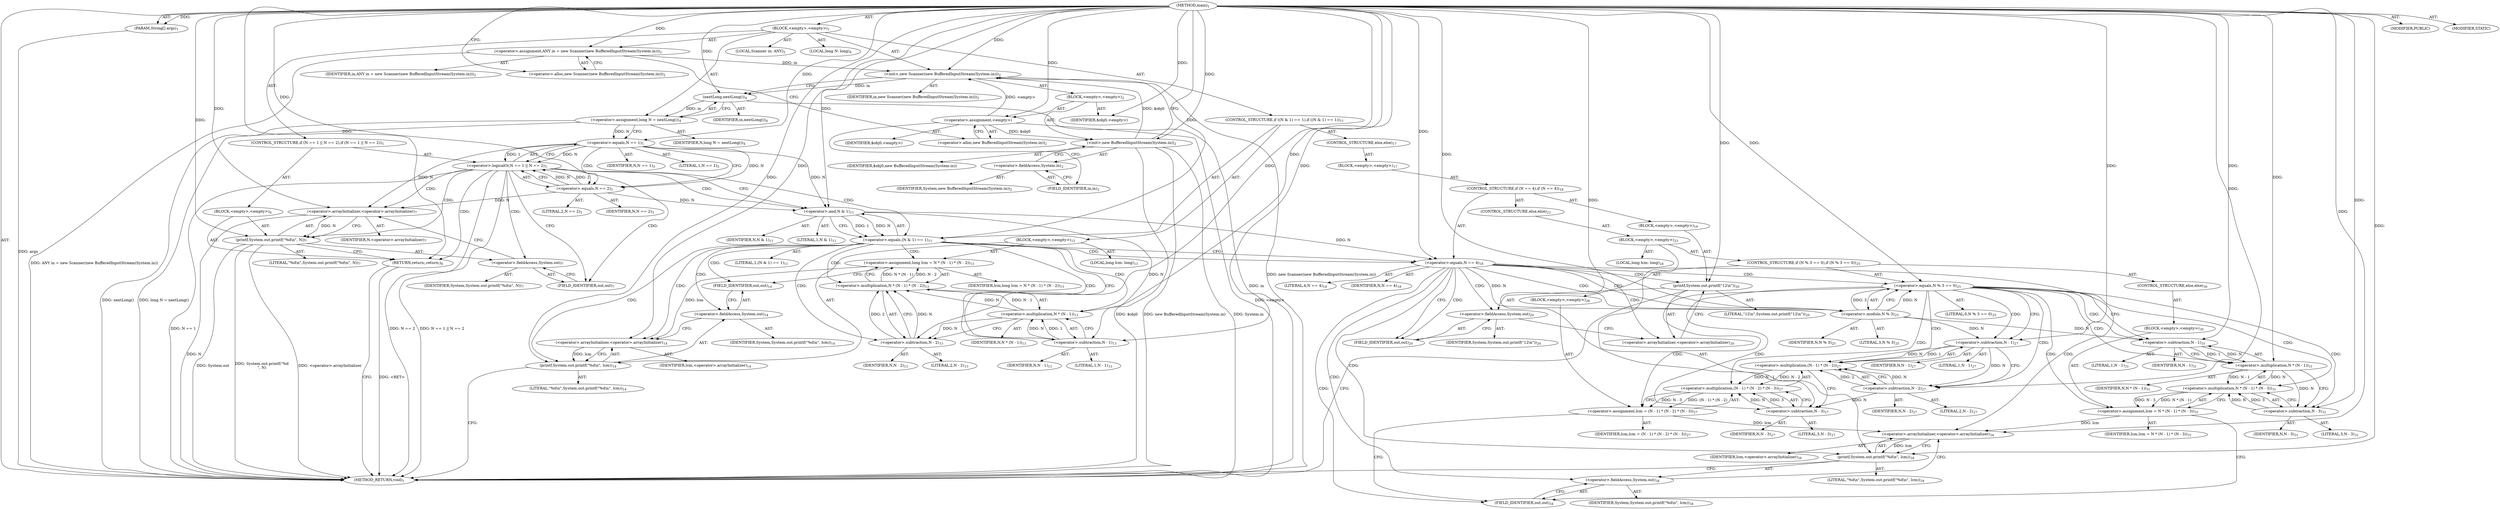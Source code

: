 digraph "main" {  
"19" [label = <(METHOD,main)<SUB>1</SUB>> ]
"20" [label = <(PARAM,String[] args)<SUB>1</SUB>> ]
"21" [label = <(BLOCK,&lt;empty&gt;,&lt;empty&gt;)<SUB>1</SUB>> ]
"4" [label = <(LOCAL,Scanner in: ANY)<SUB>2</SUB>> ]
"22" [label = <(&lt;operator&gt;.assignment,ANY in = new Scanner(new BufferedInputStream(System.in)))<SUB>2</SUB>> ]
"23" [label = <(IDENTIFIER,in,ANY in = new Scanner(new BufferedInputStream(System.in)))<SUB>2</SUB>> ]
"24" [label = <(&lt;operator&gt;.alloc,new Scanner(new BufferedInputStream(System.in)))<SUB>2</SUB>> ]
"25" [label = <(&lt;init&gt;,new Scanner(new BufferedInputStream(System.in)))<SUB>2</SUB>> ]
"3" [label = <(IDENTIFIER,in,new Scanner(new BufferedInputStream(System.in)))<SUB>2</SUB>> ]
"26" [label = <(BLOCK,&lt;empty&gt;,&lt;empty&gt;)<SUB>2</SUB>> ]
"27" [label = <(&lt;operator&gt;.assignment,&lt;empty&gt;)> ]
"28" [label = <(IDENTIFIER,$obj0,&lt;empty&gt;)> ]
"29" [label = <(&lt;operator&gt;.alloc,new BufferedInputStream(System.in))<SUB>2</SUB>> ]
"30" [label = <(&lt;init&gt;,new BufferedInputStream(System.in))<SUB>2</SUB>> ]
"31" [label = <(IDENTIFIER,$obj0,new BufferedInputStream(System.in))> ]
"32" [label = <(&lt;operator&gt;.fieldAccess,System.in)<SUB>2</SUB>> ]
"33" [label = <(IDENTIFIER,System,new BufferedInputStream(System.in))<SUB>2</SUB>> ]
"34" [label = <(FIELD_IDENTIFIER,in,in)<SUB>2</SUB>> ]
"35" [label = <(IDENTIFIER,$obj0,&lt;empty&gt;)> ]
"36" [label = <(LOCAL,long N: long)<SUB>4</SUB>> ]
"37" [label = <(&lt;operator&gt;.assignment,long N = nextLong())<SUB>4</SUB>> ]
"38" [label = <(IDENTIFIER,N,long N = nextLong())<SUB>4</SUB>> ]
"39" [label = <(nextLong,nextLong())<SUB>4</SUB>> ]
"40" [label = <(IDENTIFIER,in,nextLong())<SUB>4</SUB>> ]
"41" [label = <(CONTROL_STRUCTURE,if (N == 1 || N == 2),if (N == 1 || N == 2))<SUB>5</SUB>> ]
"42" [label = <(&lt;operator&gt;.logicalOr,N == 1 || N == 2)<SUB>5</SUB>> ]
"43" [label = <(&lt;operator&gt;.equals,N == 1)<SUB>5</SUB>> ]
"44" [label = <(IDENTIFIER,N,N == 1)<SUB>5</SUB>> ]
"45" [label = <(LITERAL,1,N == 1)<SUB>5</SUB>> ]
"46" [label = <(&lt;operator&gt;.equals,N == 2)<SUB>5</SUB>> ]
"47" [label = <(IDENTIFIER,N,N == 2)<SUB>5</SUB>> ]
"48" [label = <(LITERAL,2,N == 2)<SUB>5</SUB>> ]
"49" [label = <(BLOCK,&lt;empty&gt;,&lt;empty&gt;)<SUB>6</SUB>> ]
"50" [label = <(printf,System.out.printf(&quot;%d\n&quot;, N))<SUB>7</SUB>> ]
"51" [label = <(&lt;operator&gt;.fieldAccess,System.out)<SUB>7</SUB>> ]
"52" [label = <(IDENTIFIER,System,System.out.printf(&quot;%d\n&quot;, N))<SUB>7</SUB>> ]
"53" [label = <(FIELD_IDENTIFIER,out,out)<SUB>7</SUB>> ]
"54" [label = <(LITERAL,&quot;%d\n&quot;,System.out.printf(&quot;%d\n&quot;, N))<SUB>7</SUB>> ]
"55" [label = <(&lt;operator&gt;.arrayInitializer,&lt;operator&gt;.arrayInitializer)<SUB>7</SUB>> ]
"56" [label = <(IDENTIFIER,N,&lt;operator&gt;.arrayInitializer)<SUB>7</SUB>> ]
"57" [label = <(RETURN,return;,return;)<SUB>8</SUB>> ]
"58" [label = <(CONTROL_STRUCTURE,if ((N &amp; 1) == 1),if ((N &amp; 1) == 1))<SUB>11</SUB>> ]
"59" [label = <(&lt;operator&gt;.equals,(N &amp; 1) == 1)<SUB>11</SUB>> ]
"60" [label = <(&lt;operator&gt;.and,N &amp; 1)<SUB>11</SUB>> ]
"61" [label = <(IDENTIFIER,N,N &amp; 1)<SUB>11</SUB>> ]
"62" [label = <(LITERAL,1,N &amp; 1)<SUB>11</SUB>> ]
"63" [label = <(LITERAL,1,(N &amp; 1) == 1)<SUB>11</SUB>> ]
"64" [label = <(BLOCK,&lt;empty&gt;,&lt;empty&gt;)<SUB>12</SUB>> ]
"65" [label = <(LOCAL,long lcm: long)<SUB>13</SUB>> ]
"66" [label = <(&lt;operator&gt;.assignment,long lcm = N * (N - 1) * (N - 2))<SUB>13</SUB>> ]
"67" [label = <(IDENTIFIER,lcm,long lcm = N * (N - 1) * (N - 2))<SUB>13</SUB>> ]
"68" [label = <(&lt;operator&gt;.multiplication,N * (N - 1) * (N - 2))<SUB>13</SUB>> ]
"69" [label = <(&lt;operator&gt;.multiplication,N * (N - 1))<SUB>13</SUB>> ]
"70" [label = <(IDENTIFIER,N,N * (N - 1))<SUB>13</SUB>> ]
"71" [label = <(&lt;operator&gt;.subtraction,N - 1)<SUB>13</SUB>> ]
"72" [label = <(IDENTIFIER,N,N - 1)<SUB>13</SUB>> ]
"73" [label = <(LITERAL,1,N - 1)<SUB>13</SUB>> ]
"74" [label = <(&lt;operator&gt;.subtraction,N - 2)<SUB>13</SUB>> ]
"75" [label = <(IDENTIFIER,N,N - 2)<SUB>13</SUB>> ]
"76" [label = <(LITERAL,2,N - 2)<SUB>13</SUB>> ]
"77" [label = <(printf,System.out.printf(&quot;%d\n&quot;, lcm))<SUB>14</SUB>> ]
"78" [label = <(&lt;operator&gt;.fieldAccess,System.out)<SUB>14</SUB>> ]
"79" [label = <(IDENTIFIER,System,System.out.printf(&quot;%d\n&quot;, lcm))<SUB>14</SUB>> ]
"80" [label = <(FIELD_IDENTIFIER,out,out)<SUB>14</SUB>> ]
"81" [label = <(LITERAL,&quot;%d\n&quot;,System.out.printf(&quot;%d\n&quot;, lcm))<SUB>14</SUB>> ]
"82" [label = <(&lt;operator&gt;.arrayInitializer,&lt;operator&gt;.arrayInitializer)<SUB>14</SUB>> ]
"83" [label = <(IDENTIFIER,lcm,&lt;operator&gt;.arrayInitializer)<SUB>14</SUB>> ]
"84" [label = <(CONTROL_STRUCTURE,else,else)<SUB>17</SUB>> ]
"85" [label = <(BLOCK,&lt;empty&gt;,&lt;empty&gt;)<SUB>17</SUB>> ]
"86" [label = <(CONTROL_STRUCTURE,if (N == 4),if (N == 4))<SUB>18</SUB>> ]
"87" [label = <(&lt;operator&gt;.equals,N == 4)<SUB>18</SUB>> ]
"88" [label = <(IDENTIFIER,N,N == 4)<SUB>18</SUB>> ]
"89" [label = <(LITERAL,4,N == 4)<SUB>18</SUB>> ]
"90" [label = <(BLOCK,&lt;empty&gt;,&lt;empty&gt;)<SUB>19</SUB>> ]
"91" [label = <(printf,System.out.printf(&quot;12\n&quot;))<SUB>20</SUB>> ]
"92" [label = <(&lt;operator&gt;.fieldAccess,System.out)<SUB>20</SUB>> ]
"93" [label = <(IDENTIFIER,System,System.out.printf(&quot;12\n&quot;))<SUB>20</SUB>> ]
"94" [label = <(FIELD_IDENTIFIER,out,out)<SUB>20</SUB>> ]
"95" [label = <(LITERAL,&quot;12\n&quot;,System.out.printf(&quot;12\n&quot;))<SUB>20</SUB>> ]
"96" [label = <(&lt;operator&gt;.arrayInitializer,&lt;operator&gt;.arrayInitializer)<SUB>20</SUB>> ]
"97" [label = <(CONTROL_STRUCTURE,else,else)<SUB>23</SUB>> ]
"98" [label = <(BLOCK,&lt;empty&gt;,&lt;empty&gt;)<SUB>23</SUB>> ]
"99" [label = <(LOCAL,long lcm: long)<SUB>24</SUB>> ]
"100" [label = <(CONTROL_STRUCTURE,if (N % 3 == 0),if (N % 3 == 0))<SUB>25</SUB>> ]
"101" [label = <(&lt;operator&gt;.equals,N % 3 == 0)<SUB>25</SUB>> ]
"102" [label = <(&lt;operator&gt;.modulo,N % 3)<SUB>25</SUB>> ]
"103" [label = <(IDENTIFIER,N,N % 3)<SUB>25</SUB>> ]
"104" [label = <(LITERAL,3,N % 3)<SUB>25</SUB>> ]
"105" [label = <(LITERAL,0,N % 3 == 0)<SUB>25</SUB>> ]
"106" [label = <(BLOCK,&lt;empty&gt;,&lt;empty&gt;)<SUB>26</SUB>> ]
"107" [label = <(&lt;operator&gt;.assignment,lcm = (N - 1) * (N - 2) * (N - 3))<SUB>27</SUB>> ]
"108" [label = <(IDENTIFIER,lcm,lcm = (N - 1) * (N - 2) * (N - 3))<SUB>27</SUB>> ]
"109" [label = <(&lt;operator&gt;.multiplication,(N - 1) * (N - 2) * (N - 3))<SUB>27</SUB>> ]
"110" [label = <(&lt;operator&gt;.multiplication,(N - 1) * (N - 2))<SUB>27</SUB>> ]
"111" [label = <(&lt;operator&gt;.subtraction,N - 1)<SUB>27</SUB>> ]
"112" [label = <(IDENTIFIER,N,N - 1)<SUB>27</SUB>> ]
"113" [label = <(LITERAL,1,N - 1)<SUB>27</SUB>> ]
"114" [label = <(&lt;operator&gt;.subtraction,N - 2)<SUB>27</SUB>> ]
"115" [label = <(IDENTIFIER,N,N - 2)<SUB>27</SUB>> ]
"116" [label = <(LITERAL,2,N - 2)<SUB>27</SUB>> ]
"117" [label = <(&lt;operator&gt;.subtraction,N - 3)<SUB>27</SUB>> ]
"118" [label = <(IDENTIFIER,N,N - 3)<SUB>27</SUB>> ]
"119" [label = <(LITERAL,3,N - 3)<SUB>27</SUB>> ]
"120" [label = <(CONTROL_STRUCTURE,else,else)<SUB>30</SUB>> ]
"121" [label = <(BLOCK,&lt;empty&gt;,&lt;empty&gt;)<SUB>30</SUB>> ]
"122" [label = <(&lt;operator&gt;.assignment,lcm = N * (N - 1) * (N - 3))<SUB>31</SUB>> ]
"123" [label = <(IDENTIFIER,lcm,lcm = N * (N - 1) * (N - 3))<SUB>31</SUB>> ]
"124" [label = <(&lt;operator&gt;.multiplication,N * (N - 1) * (N - 3))<SUB>31</SUB>> ]
"125" [label = <(&lt;operator&gt;.multiplication,N * (N - 1))<SUB>31</SUB>> ]
"126" [label = <(IDENTIFIER,N,N * (N - 1))<SUB>31</SUB>> ]
"127" [label = <(&lt;operator&gt;.subtraction,N - 1)<SUB>31</SUB>> ]
"128" [label = <(IDENTIFIER,N,N - 1)<SUB>31</SUB>> ]
"129" [label = <(LITERAL,1,N - 1)<SUB>31</SUB>> ]
"130" [label = <(&lt;operator&gt;.subtraction,N - 3)<SUB>31</SUB>> ]
"131" [label = <(IDENTIFIER,N,N - 3)<SUB>31</SUB>> ]
"132" [label = <(LITERAL,3,N - 3)<SUB>31</SUB>> ]
"133" [label = <(printf,System.out.printf(&quot;%d\n&quot;, lcm))<SUB>34</SUB>> ]
"134" [label = <(&lt;operator&gt;.fieldAccess,System.out)<SUB>34</SUB>> ]
"135" [label = <(IDENTIFIER,System,System.out.printf(&quot;%d\n&quot;, lcm))<SUB>34</SUB>> ]
"136" [label = <(FIELD_IDENTIFIER,out,out)<SUB>34</SUB>> ]
"137" [label = <(LITERAL,&quot;%d\n&quot;,System.out.printf(&quot;%d\n&quot;, lcm))<SUB>34</SUB>> ]
"138" [label = <(&lt;operator&gt;.arrayInitializer,&lt;operator&gt;.arrayInitializer)<SUB>34</SUB>> ]
"139" [label = <(IDENTIFIER,lcm,&lt;operator&gt;.arrayInitializer)<SUB>34</SUB>> ]
"140" [label = <(MODIFIER,PUBLIC)> ]
"141" [label = <(MODIFIER,STATIC)> ]
"142" [label = <(METHOD_RETURN,void)<SUB>1</SUB>> ]
  "19" -> "20"  [ label = "AST: "] 
  "19" -> "21"  [ label = "AST: "] 
  "19" -> "140"  [ label = "AST: "] 
  "19" -> "141"  [ label = "AST: "] 
  "19" -> "142"  [ label = "AST: "] 
  "21" -> "4"  [ label = "AST: "] 
  "21" -> "22"  [ label = "AST: "] 
  "21" -> "25"  [ label = "AST: "] 
  "21" -> "36"  [ label = "AST: "] 
  "21" -> "37"  [ label = "AST: "] 
  "21" -> "41"  [ label = "AST: "] 
  "21" -> "58"  [ label = "AST: "] 
  "22" -> "23"  [ label = "AST: "] 
  "22" -> "24"  [ label = "AST: "] 
  "25" -> "3"  [ label = "AST: "] 
  "25" -> "26"  [ label = "AST: "] 
  "26" -> "27"  [ label = "AST: "] 
  "26" -> "30"  [ label = "AST: "] 
  "26" -> "35"  [ label = "AST: "] 
  "27" -> "28"  [ label = "AST: "] 
  "27" -> "29"  [ label = "AST: "] 
  "30" -> "31"  [ label = "AST: "] 
  "30" -> "32"  [ label = "AST: "] 
  "32" -> "33"  [ label = "AST: "] 
  "32" -> "34"  [ label = "AST: "] 
  "37" -> "38"  [ label = "AST: "] 
  "37" -> "39"  [ label = "AST: "] 
  "39" -> "40"  [ label = "AST: "] 
  "41" -> "42"  [ label = "AST: "] 
  "41" -> "49"  [ label = "AST: "] 
  "42" -> "43"  [ label = "AST: "] 
  "42" -> "46"  [ label = "AST: "] 
  "43" -> "44"  [ label = "AST: "] 
  "43" -> "45"  [ label = "AST: "] 
  "46" -> "47"  [ label = "AST: "] 
  "46" -> "48"  [ label = "AST: "] 
  "49" -> "50"  [ label = "AST: "] 
  "49" -> "57"  [ label = "AST: "] 
  "50" -> "51"  [ label = "AST: "] 
  "50" -> "54"  [ label = "AST: "] 
  "50" -> "55"  [ label = "AST: "] 
  "51" -> "52"  [ label = "AST: "] 
  "51" -> "53"  [ label = "AST: "] 
  "55" -> "56"  [ label = "AST: "] 
  "58" -> "59"  [ label = "AST: "] 
  "58" -> "64"  [ label = "AST: "] 
  "58" -> "84"  [ label = "AST: "] 
  "59" -> "60"  [ label = "AST: "] 
  "59" -> "63"  [ label = "AST: "] 
  "60" -> "61"  [ label = "AST: "] 
  "60" -> "62"  [ label = "AST: "] 
  "64" -> "65"  [ label = "AST: "] 
  "64" -> "66"  [ label = "AST: "] 
  "64" -> "77"  [ label = "AST: "] 
  "66" -> "67"  [ label = "AST: "] 
  "66" -> "68"  [ label = "AST: "] 
  "68" -> "69"  [ label = "AST: "] 
  "68" -> "74"  [ label = "AST: "] 
  "69" -> "70"  [ label = "AST: "] 
  "69" -> "71"  [ label = "AST: "] 
  "71" -> "72"  [ label = "AST: "] 
  "71" -> "73"  [ label = "AST: "] 
  "74" -> "75"  [ label = "AST: "] 
  "74" -> "76"  [ label = "AST: "] 
  "77" -> "78"  [ label = "AST: "] 
  "77" -> "81"  [ label = "AST: "] 
  "77" -> "82"  [ label = "AST: "] 
  "78" -> "79"  [ label = "AST: "] 
  "78" -> "80"  [ label = "AST: "] 
  "82" -> "83"  [ label = "AST: "] 
  "84" -> "85"  [ label = "AST: "] 
  "85" -> "86"  [ label = "AST: "] 
  "86" -> "87"  [ label = "AST: "] 
  "86" -> "90"  [ label = "AST: "] 
  "86" -> "97"  [ label = "AST: "] 
  "87" -> "88"  [ label = "AST: "] 
  "87" -> "89"  [ label = "AST: "] 
  "90" -> "91"  [ label = "AST: "] 
  "91" -> "92"  [ label = "AST: "] 
  "91" -> "95"  [ label = "AST: "] 
  "91" -> "96"  [ label = "AST: "] 
  "92" -> "93"  [ label = "AST: "] 
  "92" -> "94"  [ label = "AST: "] 
  "97" -> "98"  [ label = "AST: "] 
  "98" -> "99"  [ label = "AST: "] 
  "98" -> "100"  [ label = "AST: "] 
  "98" -> "133"  [ label = "AST: "] 
  "100" -> "101"  [ label = "AST: "] 
  "100" -> "106"  [ label = "AST: "] 
  "100" -> "120"  [ label = "AST: "] 
  "101" -> "102"  [ label = "AST: "] 
  "101" -> "105"  [ label = "AST: "] 
  "102" -> "103"  [ label = "AST: "] 
  "102" -> "104"  [ label = "AST: "] 
  "106" -> "107"  [ label = "AST: "] 
  "107" -> "108"  [ label = "AST: "] 
  "107" -> "109"  [ label = "AST: "] 
  "109" -> "110"  [ label = "AST: "] 
  "109" -> "117"  [ label = "AST: "] 
  "110" -> "111"  [ label = "AST: "] 
  "110" -> "114"  [ label = "AST: "] 
  "111" -> "112"  [ label = "AST: "] 
  "111" -> "113"  [ label = "AST: "] 
  "114" -> "115"  [ label = "AST: "] 
  "114" -> "116"  [ label = "AST: "] 
  "117" -> "118"  [ label = "AST: "] 
  "117" -> "119"  [ label = "AST: "] 
  "120" -> "121"  [ label = "AST: "] 
  "121" -> "122"  [ label = "AST: "] 
  "122" -> "123"  [ label = "AST: "] 
  "122" -> "124"  [ label = "AST: "] 
  "124" -> "125"  [ label = "AST: "] 
  "124" -> "130"  [ label = "AST: "] 
  "125" -> "126"  [ label = "AST: "] 
  "125" -> "127"  [ label = "AST: "] 
  "127" -> "128"  [ label = "AST: "] 
  "127" -> "129"  [ label = "AST: "] 
  "130" -> "131"  [ label = "AST: "] 
  "130" -> "132"  [ label = "AST: "] 
  "133" -> "134"  [ label = "AST: "] 
  "133" -> "137"  [ label = "AST: "] 
  "133" -> "138"  [ label = "AST: "] 
  "134" -> "135"  [ label = "AST: "] 
  "134" -> "136"  [ label = "AST: "] 
  "138" -> "139"  [ label = "AST: "] 
  "22" -> "29"  [ label = "CFG: "] 
  "25" -> "39"  [ label = "CFG: "] 
  "37" -> "43"  [ label = "CFG: "] 
  "24" -> "22"  [ label = "CFG: "] 
  "39" -> "37"  [ label = "CFG: "] 
  "42" -> "53"  [ label = "CFG: "] 
  "42" -> "60"  [ label = "CFG: "] 
  "59" -> "71"  [ label = "CFG: "] 
  "59" -> "87"  [ label = "CFG: "] 
  "27" -> "34"  [ label = "CFG: "] 
  "30" -> "25"  [ label = "CFG: "] 
  "43" -> "42"  [ label = "CFG: "] 
  "43" -> "46"  [ label = "CFG: "] 
  "46" -> "42"  [ label = "CFG: "] 
  "50" -> "57"  [ label = "CFG: "] 
  "57" -> "142"  [ label = "CFG: "] 
  "60" -> "59"  [ label = "CFG: "] 
  "66" -> "80"  [ label = "CFG: "] 
  "77" -> "142"  [ label = "CFG: "] 
  "29" -> "27"  [ label = "CFG: "] 
  "32" -> "30"  [ label = "CFG: "] 
  "51" -> "55"  [ label = "CFG: "] 
  "55" -> "50"  [ label = "CFG: "] 
  "68" -> "66"  [ label = "CFG: "] 
  "78" -> "82"  [ label = "CFG: "] 
  "82" -> "77"  [ label = "CFG: "] 
  "34" -> "32"  [ label = "CFG: "] 
  "53" -> "51"  [ label = "CFG: "] 
  "69" -> "74"  [ label = "CFG: "] 
  "74" -> "68"  [ label = "CFG: "] 
  "80" -> "78"  [ label = "CFG: "] 
  "87" -> "94"  [ label = "CFG: "] 
  "87" -> "102"  [ label = "CFG: "] 
  "71" -> "69"  [ label = "CFG: "] 
  "91" -> "142"  [ label = "CFG: "] 
  "92" -> "96"  [ label = "CFG: "] 
  "96" -> "91"  [ label = "CFG: "] 
  "133" -> "142"  [ label = "CFG: "] 
  "94" -> "92"  [ label = "CFG: "] 
  "101" -> "111"  [ label = "CFG: "] 
  "101" -> "127"  [ label = "CFG: "] 
  "134" -> "138"  [ label = "CFG: "] 
  "138" -> "133"  [ label = "CFG: "] 
  "102" -> "101"  [ label = "CFG: "] 
  "107" -> "136"  [ label = "CFG: "] 
  "136" -> "134"  [ label = "CFG: "] 
  "109" -> "107"  [ label = "CFG: "] 
  "122" -> "136"  [ label = "CFG: "] 
  "110" -> "117"  [ label = "CFG: "] 
  "117" -> "109"  [ label = "CFG: "] 
  "124" -> "122"  [ label = "CFG: "] 
  "111" -> "114"  [ label = "CFG: "] 
  "114" -> "110"  [ label = "CFG: "] 
  "125" -> "130"  [ label = "CFG: "] 
  "130" -> "124"  [ label = "CFG: "] 
  "127" -> "125"  [ label = "CFG: "] 
  "19" -> "24"  [ label = "CFG: "] 
  "57" -> "142"  [ label = "DDG: &lt;RET&gt;"] 
  "20" -> "142"  [ label = "DDG: args"] 
  "22" -> "142"  [ label = "DDG: ANY in = new Scanner(new BufferedInputStream(System.in))"] 
  "27" -> "142"  [ label = "DDG: &lt;empty&gt;"] 
  "30" -> "142"  [ label = "DDG: $obj0"] 
  "30" -> "142"  [ label = "DDG: System.in"] 
  "30" -> "142"  [ label = "DDG: new BufferedInputStream(System.in)"] 
  "25" -> "142"  [ label = "DDG: new Scanner(new BufferedInputStream(System.in))"] 
  "39" -> "142"  [ label = "DDG: in"] 
  "37" -> "142"  [ label = "DDG: nextLong()"] 
  "37" -> "142"  [ label = "DDG: long N = nextLong()"] 
  "42" -> "142"  [ label = "DDG: N == 1"] 
  "42" -> "142"  [ label = "DDG: N == 2"] 
  "42" -> "142"  [ label = "DDG: N == 1 || N == 2"] 
  "50" -> "142"  [ label = "DDG: System.out"] 
  "55" -> "142"  [ label = "DDG: N"] 
  "50" -> "142"  [ label = "DDG: &lt;operator&gt;.arrayInitializer"] 
  "50" -> "142"  [ label = "DDG: System.out.printf(&quot;%d\n&quot;, N)"] 
  "19" -> "20"  [ label = "DDG: "] 
  "19" -> "22"  [ label = "DDG: "] 
  "39" -> "37"  [ label = "DDG: in"] 
  "22" -> "25"  [ label = "DDG: in"] 
  "19" -> "25"  [ label = "DDG: "] 
  "27" -> "25"  [ label = "DDG: &lt;empty&gt;"] 
  "30" -> "25"  [ label = "DDG: $obj0"] 
  "19" -> "27"  [ label = "DDG: "] 
  "19" -> "35"  [ label = "DDG: "] 
  "25" -> "39"  [ label = "DDG: in"] 
  "19" -> "39"  [ label = "DDG: "] 
  "43" -> "42"  [ label = "DDG: N"] 
  "43" -> "42"  [ label = "DDG: 1"] 
  "46" -> "42"  [ label = "DDG: N"] 
  "46" -> "42"  [ label = "DDG: 2"] 
  "19" -> "57"  [ label = "DDG: "] 
  "60" -> "59"  [ label = "DDG: N"] 
  "60" -> "59"  [ label = "DDG: 1"] 
  "19" -> "59"  [ label = "DDG: "] 
  "68" -> "66"  [ label = "DDG: N * (N - 1)"] 
  "68" -> "66"  [ label = "DDG: N - 2"] 
  "27" -> "30"  [ label = "DDG: $obj0"] 
  "19" -> "30"  [ label = "DDG: "] 
  "37" -> "43"  [ label = "DDG: N"] 
  "19" -> "43"  [ label = "DDG: "] 
  "43" -> "46"  [ label = "DDG: N"] 
  "19" -> "46"  [ label = "DDG: "] 
  "19" -> "50"  [ label = "DDG: "] 
  "55" -> "50"  [ label = "DDG: N"] 
  "43" -> "60"  [ label = "DDG: N"] 
  "46" -> "60"  [ label = "DDG: N"] 
  "19" -> "60"  [ label = "DDG: "] 
  "19" -> "77"  [ label = "DDG: "] 
  "82" -> "77"  [ label = "DDG: lcm"] 
  "43" -> "55"  [ label = "DDG: N"] 
  "46" -> "55"  [ label = "DDG: N"] 
  "19" -> "55"  [ label = "DDG: "] 
  "69" -> "68"  [ label = "DDG: N"] 
  "69" -> "68"  [ label = "DDG: N - 1"] 
  "74" -> "68"  [ label = "DDG: N"] 
  "74" -> "68"  [ label = "DDG: 2"] 
  "66" -> "82"  [ label = "DDG: lcm"] 
  "19" -> "82"  [ label = "DDG: "] 
  "71" -> "69"  [ label = "DDG: N"] 
  "19" -> "69"  [ label = "DDG: "] 
  "71" -> "69"  [ label = "DDG: 1"] 
  "69" -> "74"  [ label = "DDG: N"] 
  "19" -> "74"  [ label = "DDG: "] 
  "60" -> "87"  [ label = "DDG: N"] 
  "19" -> "87"  [ label = "DDG: "] 
  "60" -> "71"  [ label = "DDG: N"] 
  "19" -> "71"  [ label = "DDG: "] 
  "19" -> "91"  [ label = "DDG: "] 
  "19" -> "133"  [ label = "DDG: "] 
  "138" -> "133"  [ label = "DDG: lcm"] 
  "102" -> "101"  [ label = "DDG: N"] 
  "102" -> "101"  [ label = "DDG: 3"] 
  "19" -> "101"  [ label = "DDG: "] 
  "109" -> "107"  [ label = "DDG: (N - 1) * (N - 2)"] 
  "109" -> "107"  [ label = "DDG: N - 3"] 
  "122" -> "138"  [ label = "DDG: lcm"] 
  "107" -> "138"  [ label = "DDG: lcm"] 
  "19" -> "138"  [ label = "DDG: "] 
  "87" -> "102"  [ label = "DDG: N"] 
  "19" -> "102"  [ label = "DDG: "] 
  "124" -> "122"  [ label = "DDG: N * (N - 1)"] 
  "124" -> "122"  [ label = "DDG: N - 3"] 
  "110" -> "109"  [ label = "DDG: N - 1"] 
  "110" -> "109"  [ label = "DDG: N - 2"] 
  "117" -> "109"  [ label = "DDG: N"] 
  "117" -> "109"  [ label = "DDG: 3"] 
  "111" -> "110"  [ label = "DDG: N"] 
  "111" -> "110"  [ label = "DDG: 1"] 
  "114" -> "110"  [ label = "DDG: N"] 
  "114" -> "110"  [ label = "DDG: 2"] 
  "114" -> "117"  [ label = "DDG: N"] 
  "19" -> "117"  [ label = "DDG: "] 
  "125" -> "124"  [ label = "DDG: N"] 
  "125" -> "124"  [ label = "DDG: N - 1"] 
  "130" -> "124"  [ label = "DDG: N"] 
  "130" -> "124"  [ label = "DDG: 3"] 
  "102" -> "111"  [ label = "DDG: N"] 
  "19" -> "111"  [ label = "DDG: "] 
  "111" -> "114"  [ label = "DDG: N"] 
  "19" -> "114"  [ label = "DDG: "] 
  "127" -> "125"  [ label = "DDG: N"] 
  "19" -> "125"  [ label = "DDG: "] 
  "127" -> "125"  [ label = "DDG: 1"] 
  "125" -> "130"  [ label = "DDG: N"] 
  "19" -> "130"  [ label = "DDG: "] 
  "102" -> "127"  [ label = "DDG: N"] 
  "19" -> "127"  [ label = "DDG: "] 
  "42" -> "60"  [ label = "CDG: "] 
  "42" -> "51"  [ label = "CDG: "] 
  "42" -> "57"  [ label = "CDG: "] 
  "42" -> "50"  [ label = "CDG: "] 
  "42" -> "59"  [ label = "CDG: "] 
  "42" -> "53"  [ label = "CDG: "] 
  "42" -> "55"  [ label = "CDG: "] 
  "59" -> "68"  [ label = "CDG: "] 
  "59" -> "77"  [ label = "CDG: "] 
  "59" -> "66"  [ label = "CDG: "] 
  "59" -> "69"  [ label = "CDG: "] 
  "59" -> "74"  [ label = "CDG: "] 
  "59" -> "87"  [ label = "CDG: "] 
  "59" -> "82"  [ label = "CDG: "] 
  "59" -> "80"  [ label = "CDG: "] 
  "59" -> "71"  [ label = "CDG: "] 
  "59" -> "78"  [ label = "CDG: "] 
  "43" -> "46"  [ label = "CDG: "] 
  "87" -> "94"  [ label = "CDG: "] 
  "87" -> "96"  [ label = "CDG: "] 
  "87" -> "136"  [ label = "CDG: "] 
  "87" -> "102"  [ label = "CDG: "] 
  "87" -> "92"  [ label = "CDG: "] 
  "87" -> "91"  [ label = "CDG: "] 
  "87" -> "134"  [ label = "CDG: "] 
  "87" -> "138"  [ label = "CDG: "] 
  "87" -> "101"  [ label = "CDG: "] 
  "87" -> "133"  [ label = "CDG: "] 
  "101" -> "107"  [ label = "CDG: "] 
  "101" -> "122"  [ label = "CDG: "] 
  "101" -> "114"  [ label = "CDG: "] 
  "101" -> "130"  [ label = "CDG: "] 
  "101" -> "110"  [ label = "CDG: "] 
  "101" -> "117"  [ label = "CDG: "] 
  "101" -> "127"  [ label = "CDG: "] 
  "101" -> "124"  [ label = "CDG: "] 
  "101" -> "125"  [ label = "CDG: "] 
  "101" -> "111"  [ label = "CDG: "] 
  "101" -> "109"  [ label = "CDG: "] 
}
